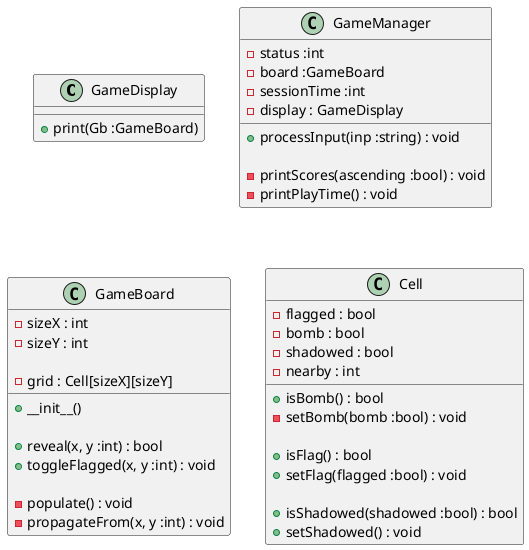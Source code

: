 @startuml
class GameDisplay {
    +print(Gb :GameBoard)
}

class GameManager {
    -status :int
    -board :GameBoard
    -sessionTime :int
    -display : GameDisplay

    +processInput(inp :string) : void

    -printScores(ascending :bool) : void
    -printPlayTime() : void
}

class GameBoard {
    -sizeX : int
    -sizeY : int

    -grid : Cell[sizeX][sizeY]

    +__init__()

    +reveal(x, y :int) : bool
    +toggleFlagged(x, y :int) : void

    -populate() : void
    -propagateFrom(x, y :int) : void

}

class Cell {

    -flagged : bool
    -bomb : bool
    -shadowed : bool
    -nearby : int

    +isBomb() : bool
    -setBomb(bomb :bool) : void

    +isFlag() : bool
    +setFlag(flagged :bool) : void

    +isShadowed(shadowed :bool) : bool
    +setShadowed() : void

}

@enduml